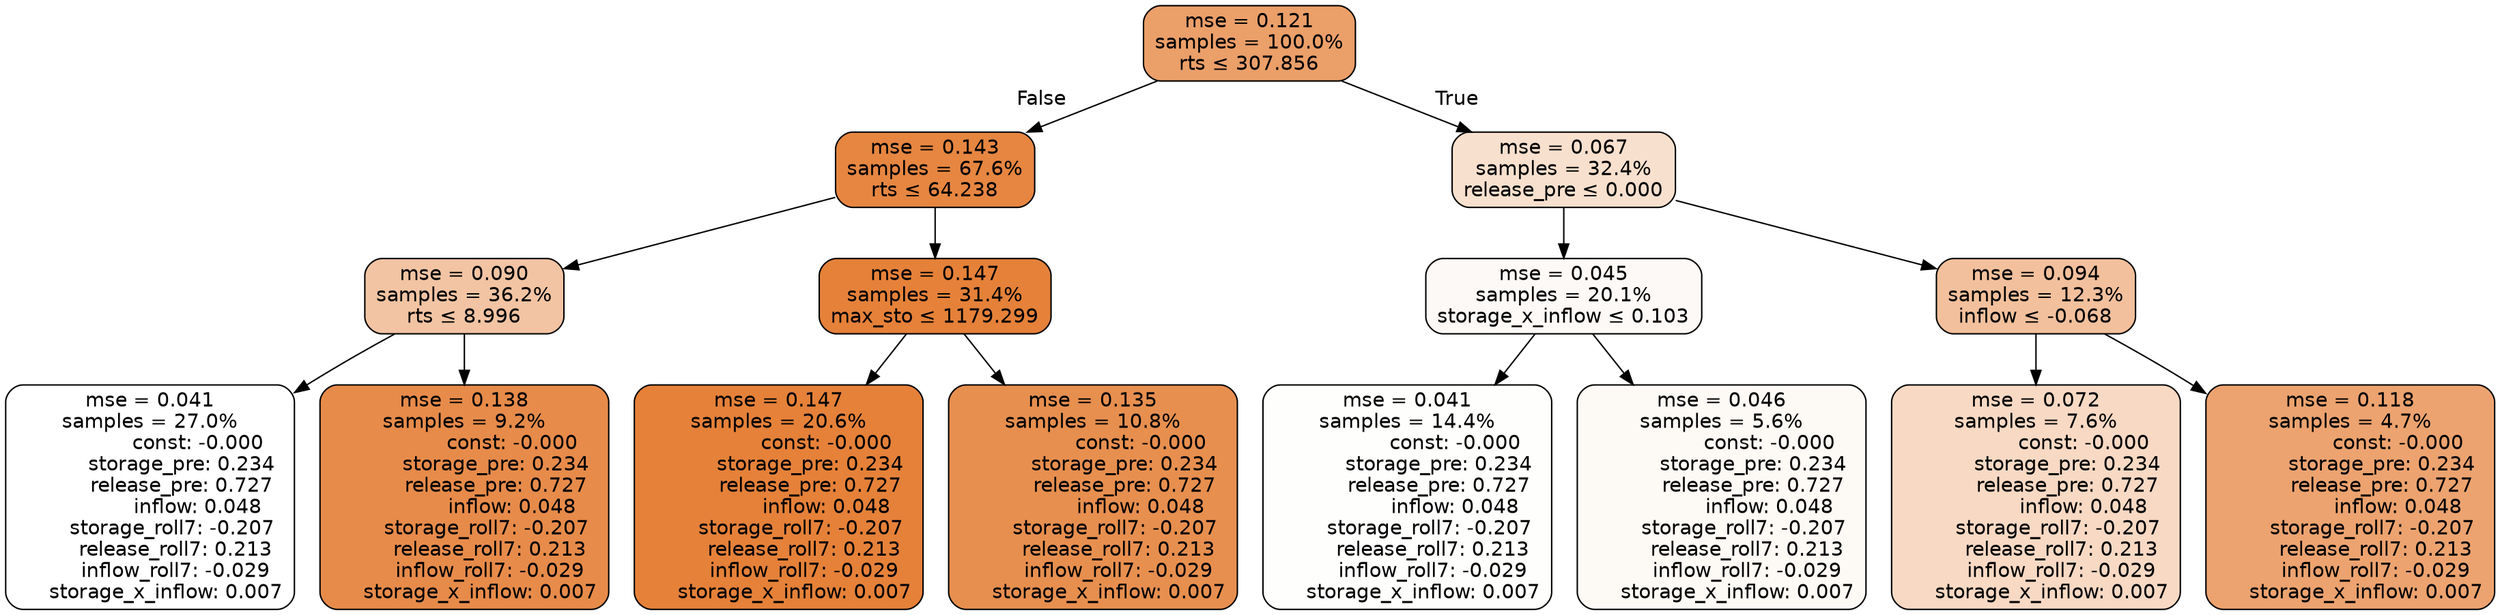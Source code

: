digraph tree {
node [shape=rectangle, style="filled, rounded", color="black", fontname=helvetica] ;
edge [fontname=helvetica] ;
	"0" [label="mse = 0.121
samples = 100.0%
rts &le; 307.856", fillcolor="#eb9f69"]
	"1" [label="mse = 0.143
samples = 67.6%
rts &le; 64.238", fillcolor="#e68641"]
	"2" [label="mse = 0.090
samples = 36.2%
rts &le; 8.996", fillcolor="#f2c4a3"]
	"3" [label="mse = 0.041
samples = 27.0%
               const: -0.000
          storage_pre: 0.234
          release_pre: 0.727
               inflow: 0.048
       storage_roll7: -0.207
        release_roll7: 0.213
        inflow_roll7: -0.029
     storage_x_inflow: 0.007", fillcolor="#ffffff"]
	"4" [label="mse = 0.138
samples = 9.2%
               const: -0.000
          storage_pre: 0.234
          release_pre: 0.727
               inflow: 0.048
       storage_roll7: -0.207
        release_roll7: 0.213
        inflow_roll7: -0.029
     storage_x_inflow: 0.007", fillcolor="#e78b4a"]
	"5" [label="mse = 0.147
samples = 31.4%
max_sto &le; 1179.299", fillcolor="#e58139"]
	"6" [label="mse = 0.147
samples = 20.6%
               const: -0.000
          storage_pre: 0.234
          release_pre: 0.727
               inflow: 0.048
       storage_roll7: -0.207
        release_roll7: 0.213
        inflow_roll7: -0.029
     storage_x_inflow: 0.007", fillcolor="#e58139"]
	"7" [label="mse = 0.135
samples = 10.8%
               const: -0.000
          storage_pre: 0.234
          release_pre: 0.727
               inflow: 0.048
       storage_roll7: -0.207
        release_roll7: 0.213
        inflow_roll7: -0.029
     storage_x_inflow: 0.007", fillcolor="#e78f4f"]
	"8" [label="mse = 0.067
samples = 32.4%
release_pre &le; 0.000", fillcolor="#f8e0ce"]
	"9" [label="mse = 0.045
samples = 20.1%
storage_x_inflow &le; 0.103", fillcolor="#fdf9f6"]
	"10" [label="mse = 0.041
samples = 14.4%
               const: -0.000
          storage_pre: 0.234
          release_pre: 0.727
               inflow: 0.048
       storage_roll7: -0.207
        release_roll7: 0.213
        inflow_roll7: -0.029
     storage_x_inflow: 0.007", fillcolor="#fefefd"]
	"11" [label="mse = 0.046
samples = 5.6%
               const: -0.000
          storage_pre: 0.234
          release_pre: 0.727
               inflow: 0.048
       storage_roll7: -0.207
        release_roll7: 0.213
        inflow_roll7: -0.029
     storage_x_inflow: 0.007", fillcolor="#fdf9f5"]
	"12" [label="mse = 0.094
samples = 12.3%
inflow &le; -0.068", fillcolor="#f2c09c"]
	"13" [label="mse = 0.072
samples = 7.6%
               const: -0.000
          storage_pre: 0.234
          release_pre: 0.727
               inflow: 0.048
       storage_roll7: -0.207
        release_roll7: 0.213
        inflow_roll7: -0.029
     storage_x_inflow: 0.007", fillcolor="#f7d9c4"]
	"14" [label="mse = 0.118
samples = 4.7%
               const: -0.000
          storage_pre: 0.234
          release_pre: 0.727
               inflow: 0.048
       storage_roll7: -0.207
        release_roll7: 0.213
        inflow_roll7: -0.029
     storage_x_inflow: 0.007", fillcolor="#eca36f"]

	"0" -> "1" [labeldistance=2.5, labelangle=45, headlabel="False"]
	"1" -> "2"
	"2" -> "3"
	"2" -> "4"
	"1" -> "5"
	"5" -> "6"
	"5" -> "7"
	"0" -> "8" [labeldistance=2.5, labelangle=-45, headlabel="True"]
	"8" -> "9"
	"9" -> "10"
	"9" -> "11"
	"8" -> "12"
	"12" -> "13"
	"12" -> "14"
}